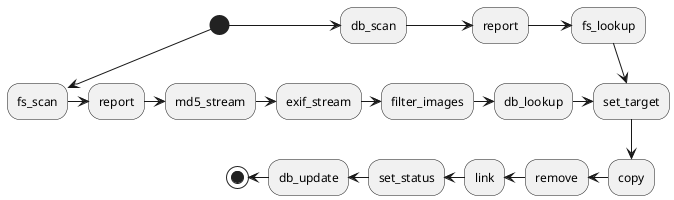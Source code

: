 @startuml
(*) --> "fs_scan"
-> "report" as report1
-> "md5_stream"
-> "exif_stream"
-> "filter_images"
-> "db_lookup"
-> "set_target"
(*) -> "db_scan"
-> "report" as report2
-> "fs_lookup"
-> "set_target"
--> "copy"
-left-> "remove"
-left-> "link"
-left-> "set_status"
-left-> "db_update"
-left-> (*)
@enduml
